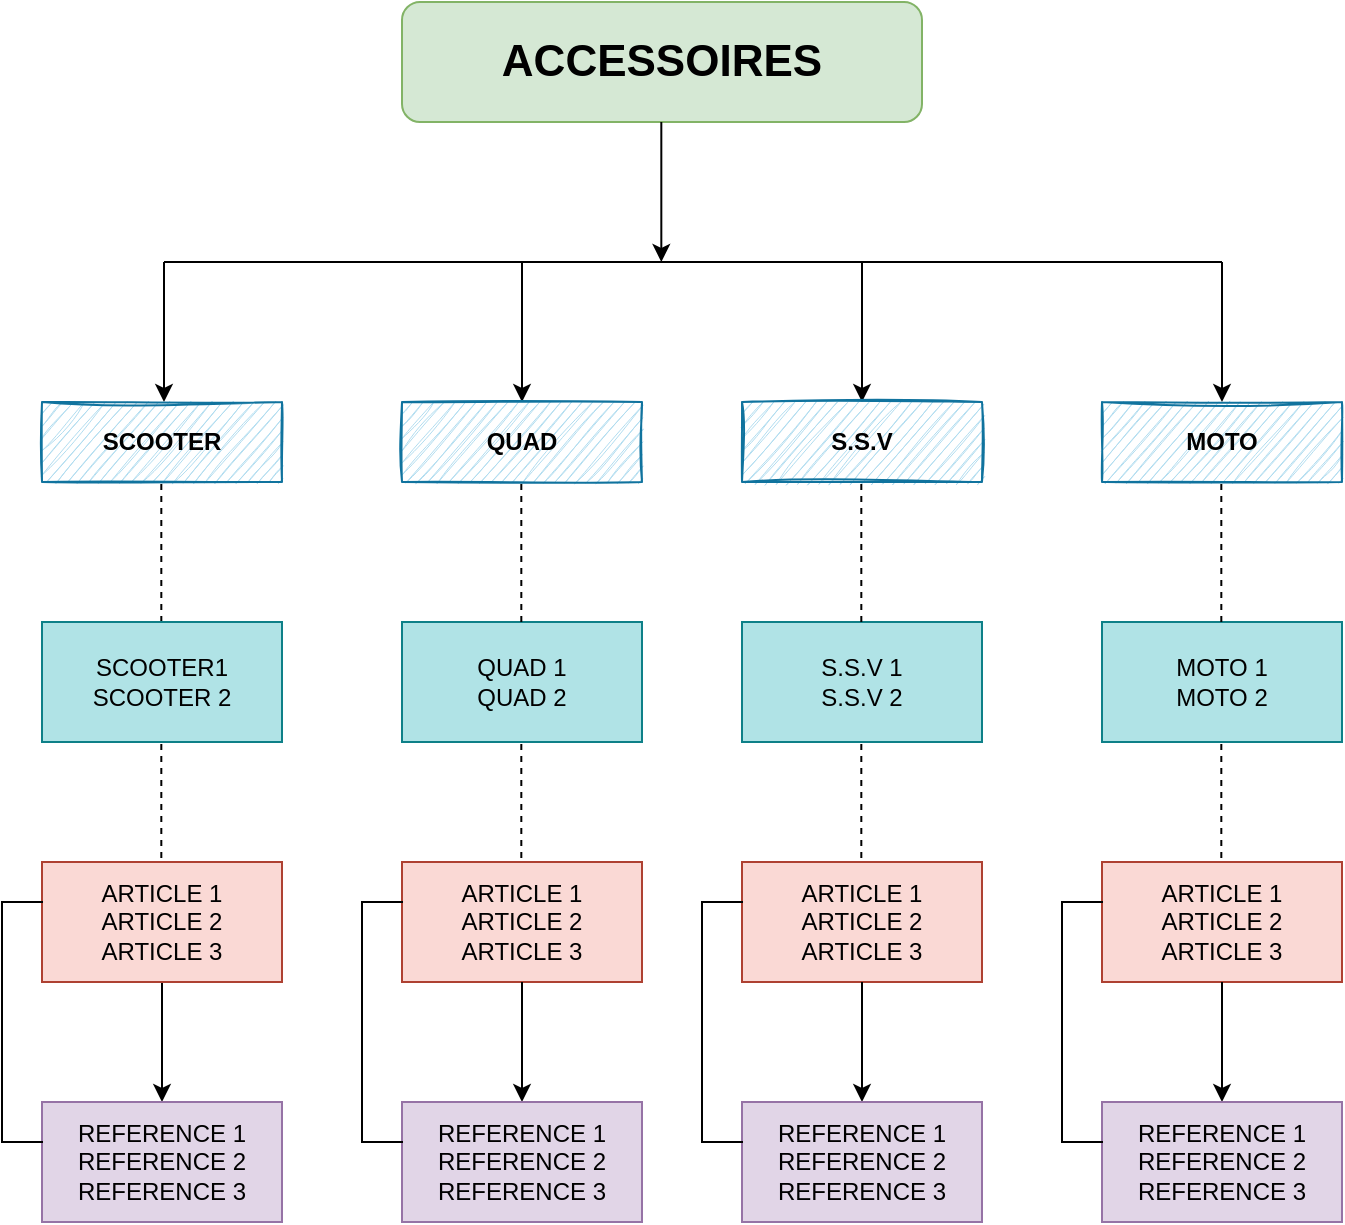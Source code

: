 <mxfile version="14.9.6" type="github">
  <diagram id="C5RBs43oDa-KdzZeNtuy" name="Page-1">
    <mxGraphModel dx="1422" dy="762" grid="1" gridSize="10" guides="1" tooltips="1" connect="1" arrows="1" fold="1" page="1" pageScale="1" pageWidth="1169" pageHeight="827" math="0" shadow="0">
      <root>
        <mxCell id="WIyWlLk6GJQsqaUBKTNV-0" />
        <mxCell id="WIyWlLk6GJQsqaUBKTNV-1" parent="WIyWlLk6GJQsqaUBKTNV-0" />
        <mxCell id="-yL5CF8-azmC5spdNuwF-0" value="&lt;b&gt;&lt;font style=&quot;font-size: 22px&quot;&gt;ACCESSOIRES&lt;/font&gt;&lt;/b&gt;" style="rounded=1;whiteSpace=wrap;html=1;fillColor=#d5e8d4;strokeColor=#82b366;" vertex="1" parent="WIyWlLk6GJQsqaUBKTNV-1">
          <mxGeometry x="450" y="90" width="260" height="60" as="geometry" />
        </mxCell>
        <mxCell id="-yL5CF8-azmC5spdNuwF-2" value="" style="endArrow=none;html=1;" edge="1" parent="WIyWlLk6GJQsqaUBKTNV-1">
          <mxGeometry width="50" height="50" relative="1" as="geometry">
            <mxPoint x="331" y="220" as="sourcePoint" />
            <mxPoint x="860" y="220" as="targetPoint" />
          </mxGeometry>
        </mxCell>
        <mxCell id="-yL5CF8-azmC5spdNuwF-4" value="" style="endArrow=classic;html=1;" edge="1" parent="WIyWlLk6GJQsqaUBKTNV-1">
          <mxGeometry width="50" height="50" relative="1" as="geometry">
            <mxPoint x="331" y="220" as="sourcePoint" />
            <mxPoint x="331" y="290" as="targetPoint" />
          </mxGeometry>
        </mxCell>
        <mxCell id="-yL5CF8-azmC5spdNuwF-5" value="" style="endArrow=classic;html=1;" edge="1" parent="WIyWlLk6GJQsqaUBKTNV-1">
          <mxGeometry width="50" height="50" relative="1" as="geometry">
            <mxPoint x="680" y="220" as="sourcePoint" />
            <mxPoint x="680" y="290" as="targetPoint" />
          </mxGeometry>
        </mxCell>
        <mxCell id="-yL5CF8-azmC5spdNuwF-6" value="" style="endArrow=classic;html=1;" edge="1" parent="WIyWlLk6GJQsqaUBKTNV-1">
          <mxGeometry width="50" height="50" relative="1" as="geometry">
            <mxPoint x="510" y="220" as="sourcePoint" />
            <mxPoint x="510" y="290" as="targetPoint" />
          </mxGeometry>
        </mxCell>
        <mxCell id="-yL5CF8-azmC5spdNuwF-7" value="" style="endArrow=classic;html=1;" edge="1" parent="WIyWlLk6GJQsqaUBKTNV-1">
          <mxGeometry width="50" height="50" relative="1" as="geometry">
            <mxPoint x="860" y="220" as="sourcePoint" />
            <mxPoint x="860" y="290" as="targetPoint" />
          </mxGeometry>
        </mxCell>
        <mxCell id="-yL5CF8-azmC5spdNuwF-8" value="&lt;b&gt;SCOOTER&lt;/b&gt;" style="rounded=0;whiteSpace=wrap;html=1;fillColor=#b1ddf0;strokeColor=#10739e;glass=0;shadow=0;sketch=1;" vertex="1" parent="WIyWlLk6GJQsqaUBKTNV-1">
          <mxGeometry x="270" y="290" width="120" height="40" as="geometry" />
        </mxCell>
        <mxCell id="-yL5CF8-azmC5spdNuwF-9" value="&lt;b&gt;QUAD&lt;/b&gt;" style="rounded=0;whiteSpace=wrap;html=1;fillColor=#b1ddf0;strokeColor=#10739e;sketch=1;" vertex="1" parent="WIyWlLk6GJQsqaUBKTNV-1">
          <mxGeometry x="450" y="290" width="120" height="40" as="geometry" />
        </mxCell>
        <mxCell id="-yL5CF8-azmC5spdNuwF-10" value="&lt;b&gt;S.S.V&lt;/b&gt;" style="rounded=0;whiteSpace=wrap;html=1;fillColor=#b1ddf0;strokeColor=#10739e;sketch=1;" vertex="1" parent="WIyWlLk6GJQsqaUBKTNV-1">
          <mxGeometry x="620" y="290" width="120" height="40" as="geometry" />
        </mxCell>
        <mxCell id="-yL5CF8-azmC5spdNuwF-11" value="&lt;b&gt;MOTO&lt;/b&gt;" style="rounded=0;whiteSpace=wrap;html=1;fillColor=#b1ddf0;strokeColor=#10739e;sketch=1;" vertex="1" parent="WIyWlLk6GJQsqaUBKTNV-1">
          <mxGeometry x="800" y="290" width="120" height="40" as="geometry" />
        </mxCell>
        <mxCell id="-yL5CF8-azmC5spdNuwF-12" value="" style="endArrow=classic;html=1;" edge="1" parent="WIyWlLk6GJQsqaUBKTNV-1">
          <mxGeometry width="50" height="50" relative="1" as="geometry">
            <mxPoint x="579.66" y="150" as="sourcePoint" />
            <mxPoint x="579.66" y="220" as="targetPoint" />
          </mxGeometry>
        </mxCell>
        <mxCell id="-yL5CF8-azmC5spdNuwF-13" value="" style="endArrow=none;dashed=1;html=1;" edge="1" parent="WIyWlLk6GJQsqaUBKTNV-1">
          <mxGeometry width="50" height="50" relative="1" as="geometry">
            <mxPoint x="329.66" y="400" as="sourcePoint" />
            <mxPoint x="329.66" y="330" as="targetPoint" />
          </mxGeometry>
        </mxCell>
        <mxCell id="-yL5CF8-azmC5spdNuwF-14" value="SCOOTER1&lt;br&gt;SCOOTER 2" style="rounded=0;whiteSpace=wrap;html=1;fillColor=#b0e3e6;strokeColor=#0e8088;" vertex="1" parent="WIyWlLk6GJQsqaUBKTNV-1">
          <mxGeometry x="270" y="400" width="120" height="60" as="geometry" />
        </mxCell>
        <mxCell id="-yL5CF8-azmC5spdNuwF-15" value="QUAD 1&lt;br&gt;QUAD 2" style="rounded=0;whiteSpace=wrap;html=1;fillColor=#b0e3e6;strokeColor=#0e8088;" vertex="1" parent="WIyWlLk6GJQsqaUBKTNV-1">
          <mxGeometry x="450" y="400" width="120" height="60" as="geometry" />
        </mxCell>
        <mxCell id="-yL5CF8-azmC5spdNuwF-16" value="" style="endArrow=none;dashed=1;html=1;" edge="1" parent="WIyWlLk6GJQsqaUBKTNV-1">
          <mxGeometry width="50" height="50" relative="1" as="geometry">
            <mxPoint x="509.66" y="400.0" as="sourcePoint" />
            <mxPoint x="509.66" y="330" as="targetPoint" />
          </mxGeometry>
        </mxCell>
        <mxCell id="-yL5CF8-azmC5spdNuwF-17" value="S.S.V 1&lt;br&gt;S.S.V 2" style="rounded=0;whiteSpace=wrap;html=1;fillColor=#b0e3e6;strokeColor=#0e8088;" vertex="1" parent="WIyWlLk6GJQsqaUBKTNV-1">
          <mxGeometry x="620" y="400" width="120" height="60" as="geometry" />
        </mxCell>
        <mxCell id="-yL5CF8-azmC5spdNuwF-18" value="" style="endArrow=none;dashed=1;html=1;" edge="1" parent="WIyWlLk6GJQsqaUBKTNV-1">
          <mxGeometry width="50" height="50" relative="1" as="geometry">
            <mxPoint x="679.66" y="400.0" as="sourcePoint" />
            <mxPoint x="679.66" y="330" as="targetPoint" />
          </mxGeometry>
        </mxCell>
        <mxCell id="-yL5CF8-azmC5spdNuwF-19" value="MOTO 1&lt;br&gt;MOTO 2" style="rounded=0;whiteSpace=wrap;html=1;fillColor=#b0e3e6;strokeColor=#0e8088;" vertex="1" parent="WIyWlLk6GJQsqaUBKTNV-1">
          <mxGeometry x="800" y="400" width="120" height="60" as="geometry" />
        </mxCell>
        <mxCell id="-yL5CF8-azmC5spdNuwF-20" value="" style="endArrow=none;dashed=1;html=1;" edge="1" parent="WIyWlLk6GJQsqaUBKTNV-1">
          <mxGeometry width="50" height="50" relative="1" as="geometry">
            <mxPoint x="859.66" y="400.0" as="sourcePoint" />
            <mxPoint x="859.66" y="330" as="targetPoint" />
          </mxGeometry>
        </mxCell>
        <mxCell id="-yL5CF8-azmC5spdNuwF-24" value="" style="endArrow=none;dashed=1;html=1;" edge="1" parent="WIyWlLk6GJQsqaUBKTNV-1">
          <mxGeometry width="50" height="50" relative="1" as="geometry">
            <mxPoint x="329.66" y="530.0" as="sourcePoint" />
            <mxPoint x="329.66" y="460" as="targetPoint" />
          </mxGeometry>
        </mxCell>
        <mxCell id="-yL5CF8-azmC5spdNuwF-33" style="edgeStyle=orthogonalEdgeStyle;rounded=0;orthogonalLoop=1;jettySize=auto;html=1;" edge="1" parent="WIyWlLk6GJQsqaUBKTNV-1" source="-yL5CF8-azmC5spdNuwF-25">
          <mxGeometry relative="1" as="geometry">
            <mxPoint x="330" y="640" as="targetPoint" />
          </mxGeometry>
        </mxCell>
        <mxCell id="-yL5CF8-azmC5spdNuwF-25" value="ARTICLE 1&lt;br&gt;ARTICLE 2&lt;br&gt;ARTICLE 3" style="rounded=0;whiteSpace=wrap;html=1;fillColor=#fad9d5;strokeColor=#ae4132;" vertex="1" parent="WIyWlLk6GJQsqaUBKTNV-1">
          <mxGeometry x="270" y="520" width="120" height="60" as="geometry" />
        </mxCell>
        <mxCell id="-yL5CF8-azmC5spdNuwF-26" value="" style="endArrow=none;dashed=1;html=1;" edge="1" parent="WIyWlLk6GJQsqaUBKTNV-1">
          <mxGeometry width="50" height="50" relative="1" as="geometry">
            <mxPoint x="509.66" y="530.0" as="sourcePoint" />
            <mxPoint x="509.66" y="460.0" as="targetPoint" />
          </mxGeometry>
        </mxCell>
        <mxCell id="-yL5CF8-azmC5spdNuwF-27" value="ARTICLE 1&lt;br&gt;ARTICLE 2&lt;br&gt;ARTICLE 3" style="rounded=0;whiteSpace=wrap;html=1;fillColor=#fad9d5;strokeColor=#ae4132;" vertex="1" parent="WIyWlLk6GJQsqaUBKTNV-1">
          <mxGeometry x="450" y="520" width="120" height="60" as="geometry" />
        </mxCell>
        <mxCell id="-yL5CF8-azmC5spdNuwF-28" value="" style="endArrow=none;dashed=1;html=1;" edge="1" parent="WIyWlLk6GJQsqaUBKTNV-1">
          <mxGeometry width="50" height="50" relative="1" as="geometry">
            <mxPoint x="679.66" y="530.0" as="sourcePoint" />
            <mxPoint x="679.66" y="460.0" as="targetPoint" />
          </mxGeometry>
        </mxCell>
        <mxCell id="-yL5CF8-azmC5spdNuwF-29" value="ARTICLE 1&lt;br&gt;ARTICLE 2&lt;br&gt;ARTICLE 3" style="rounded=0;whiteSpace=wrap;html=1;fillColor=#fad9d5;strokeColor=#ae4132;" vertex="1" parent="WIyWlLk6GJQsqaUBKTNV-1">
          <mxGeometry x="620" y="520" width="120" height="60" as="geometry" />
        </mxCell>
        <mxCell id="-yL5CF8-azmC5spdNuwF-30" value="" style="endArrow=none;dashed=1;html=1;" edge="1" parent="WIyWlLk6GJQsqaUBKTNV-1">
          <mxGeometry width="50" height="50" relative="1" as="geometry">
            <mxPoint x="859.66" y="530.0" as="sourcePoint" />
            <mxPoint x="859.66" y="460.0" as="targetPoint" />
          </mxGeometry>
        </mxCell>
        <mxCell id="-yL5CF8-azmC5spdNuwF-31" value="ARTICLE 1&lt;br&gt;ARTICLE 2&lt;br&gt;ARTICLE 3" style="rounded=0;whiteSpace=wrap;html=1;fillColor=#fad9d5;strokeColor=#ae4132;" vertex="1" parent="WIyWlLk6GJQsqaUBKTNV-1">
          <mxGeometry x="800" y="520" width="120" height="60" as="geometry" />
        </mxCell>
        <mxCell id="-yL5CF8-azmC5spdNuwF-34" value="REFERENCE 1&lt;br&gt;REFERENCE 2&lt;br&gt;REFERENCE 3" style="rounded=0;whiteSpace=wrap;html=1;strokeColor=#9673a6;fillColor=#e1d5e7;" vertex="1" parent="WIyWlLk6GJQsqaUBKTNV-1">
          <mxGeometry x="270" y="640" width="120" height="60" as="geometry" />
        </mxCell>
        <mxCell id="-yL5CF8-azmC5spdNuwF-35" value="" style="shape=partialRectangle;whiteSpace=wrap;html=1;bottom=1;right=1;left=1;top=0;fillColor=none;routingCenterX=-0.5;direction=south;" vertex="1" parent="WIyWlLk6GJQsqaUBKTNV-1">
          <mxGeometry x="250" y="540" width="20" height="120" as="geometry" />
        </mxCell>
        <mxCell id="-yL5CF8-azmC5spdNuwF-36" style="edgeStyle=orthogonalEdgeStyle;rounded=0;orthogonalLoop=1;jettySize=auto;html=1;" edge="1" parent="WIyWlLk6GJQsqaUBKTNV-1">
          <mxGeometry relative="1" as="geometry">
            <mxPoint x="510" y="640" as="targetPoint" />
            <mxPoint x="510" y="580" as="sourcePoint" />
          </mxGeometry>
        </mxCell>
        <mxCell id="-yL5CF8-azmC5spdNuwF-37" value="REFERENCE 1&lt;br&gt;REFERENCE 2&lt;br&gt;REFERENCE 3" style="rounded=0;whiteSpace=wrap;html=1;strokeColor=#9673a6;fillColor=#e1d5e7;" vertex="1" parent="WIyWlLk6GJQsqaUBKTNV-1">
          <mxGeometry x="450" y="640" width="120" height="60" as="geometry" />
        </mxCell>
        <mxCell id="-yL5CF8-azmC5spdNuwF-38" value="" style="shape=partialRectangle;whiteSpace=wrap;html=1;bottom=1;right=1;left=1;top=0;fillColor=none;routingCenterX=-0.5;direction=south;" vertex="1" parent="WIyWlLk6GJQsqaUBKTNV-1">
          <mxGeometry x="430" y="540" width="20" height="120" as="geometry" />
        </mxCell>
        <mxCell id="-yL5CF8-azmC5spdNuwF-40" style="edgeStyle=orthogonalEdgeStyle;rounded=0;orthogonalLoop=1;jettySize=auto;html=1;" edge="1" parent="WIyWlLk6GJQsqaUBKTNV-1">
          <mxGeometry relative="1" as="geometry">
            <mxPoint x="680" y="640" as="targetPoint" />
            <mxPoint x="680" y="580" as="sourcePoint" />
          </mxGeometry>
        </mxCell>
        <mxCell id="-yL5CF8-azmC5spdNuwF-41" value="REFERENCE 1&lt;br&gt;REFERENCE 2&lt;br&gt;REFERENCE 3" style="rounded=0;whiteSpace=wrap;html=1;strokeColor=#9673a6;fillColor=#e1d5e7;" vertex="1" parent="WIyWlLk6GJQsqaUBKTNV-1">
          <mxGeometry x="620" y="640" width="120" height="60" as="geometry" />
        </mxCell>
        <mxCell id="-yL5CF8-azmC5spdNuwF-42" value="" style="shape=partialRectangle;whiteSpace=wrap;html=1;bottom=1;right=1;left=1;top=0;fillColor=none;routingCenterX=-0.5;direction=south;" vertex="1" parent="WIyWlLk6GJQsqaUBKTNV-1">
          <mxGeometry x="600" y="540" width="20" height="120" as="geometry" />
        </mxCell>
        <mxCell id="-yL5CF8-azmC5spdNuwF-43" style="edgeStyle=orthogonalEdgeStyle;rounded=0;orthogonalLoop=1;jettySize=auto;html=1;" edge="1" parent="WIyWlLk6GJQsqaUBKTNV-1">
          <mxGeometry relative="1" as="geometry">
            <mxPoint x="860" y="640" as="targetPoint" />
            <mxPoint x="860" y="580" as="sourcePoint" />
          </mxGeometry>
        </mxCell>
        <mxCell id="-yL5CF8-azmC5spdNuwF-44" value="REFERENCE 1&lt;br&gt;REFERENCE 2&lt;br&gt;REFERENCE 3" style="rounded=0;whiteSpace=wrap;html=1;strokeColor=#9673a6;fillColor=#e1d5e7;" vertex="1" parent="WIyWlLk6GJQsqaUBKTNV-1">
          <mxGeometry x="800" y="640" width="120" height="60" as="geometry" />
        </mxCell>
        <mxCell id="-yL5CF8-azmC5spdNuwF-45" value="" style="shape=partialRectangle;whiteSpace=wrap;html=1;bottom=1;right=1;left=1;top=0;fillColor=none;routingCenterX=-0.5;direction=south;" vertex="1" parent="WIyWlLk6GJQsqaUBKTNV-1">
          <mxGeometry x="780" y="540" width="20" height="120" as="geometry" />
        </mxCell>
      </root>
    </mxGraphModel>
  </diagram>
</mxfile>
